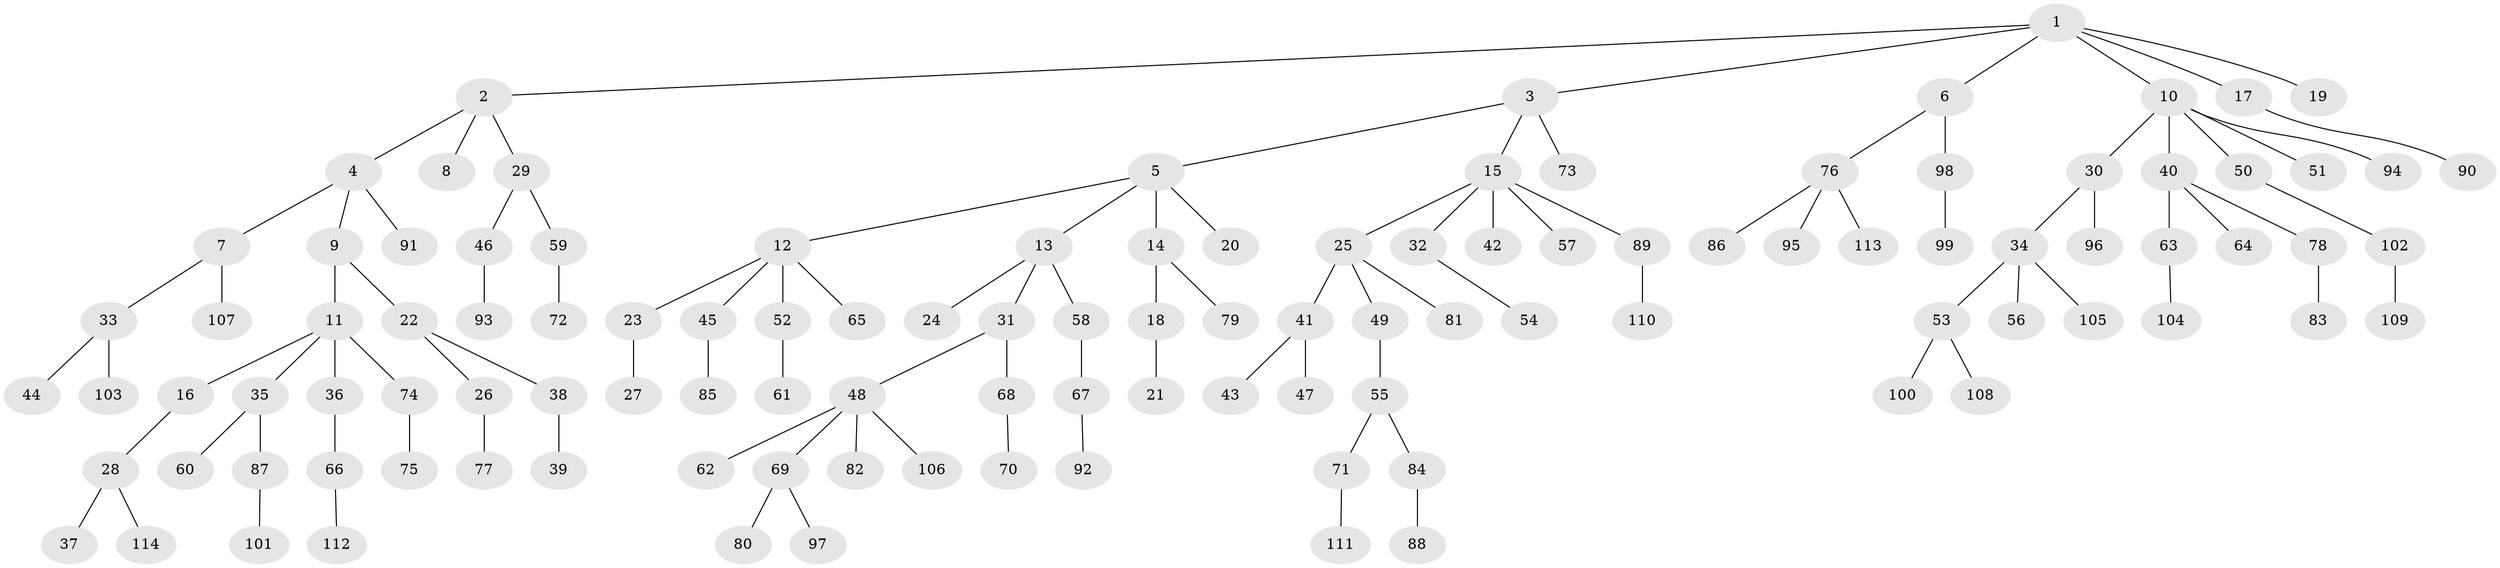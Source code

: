 // Generated by graph-tools (version 1.1) at 2025/37/03/09/25 02:37:00]
// undirected, 114 vertices, 113 edges
graph export_dot {
graph [start="1"]
  node [color=gray90,style=filled];
  1;
  2;
  3;
  4;
  5;
  6;
  7;
  8;
  9;
  10;
  11;
  12;
  13;
  14;
  15;
  16;
  17;
  18;
  19;
  20;
  21;
  22;
  23;
  24;
  25;
  26;
  27;
  28;
  29;
  30;
  31;
  32;
  33;
  34;
  35;
  36;
  37;
  38;
  39;
  40;
  41;
  42;
  43;
  44;
  45;
  46;
  47;
  48;
  49;
  50;
  51;
  52;
  53;
  54;
  55;
  56;
  57;
  58;
  59;
  60;
  61;
  62;
  63;
  64;
  65;
  66;
  67;
  68;
  69;
  70;
  71;
  72;
  73;
  74;
  75;
  76;
  77;
  78;
  79;
  80;
  81;
  82;
  83;
  84;
  85;
  86;
  87;
  88;
  89;
  90;
  91;
  92;
  93;
  94;
  95;
  96;
  97;
  98;
  99;
  100;
  101;
  102;
  103;
  104;
  105;
  106;
  107;
  108;
  109;
  110;
  111;
  112;
  113;
  114;
  1 -- 2;
  1 -- 3;
  1 -- 6;
  1 -- 10;
  1 -- 17;
  1 -- 19;
  2 -- 4;
  2 -- 8;
  2 -- 29;
  3 -- 5;
  3 -- 15;
  3 -- 73;
  4 -- 7;
  4 -- 9;
  4 -- 91;
  5 -- 12;
  5 -- 13;
  5 -- 14;
  5 -- 20;
  6 -- 76;
  6 -- 98;
  7 -- 33;
  7 -- 107;
  9 -- 11;
  9 -- 22;
  10 -- 30;
  10 -- 40;
  10 -- 50;
  10 -- 51;
  10 -- 94;
  11 -- 16;
  11 -- 35;
  11 -- 36;
  11 -- 74;
  12 -- 23;
  12 -- 45;
  12 -- 52;
  12 -- 65;
  13 -- 24;
  13 -- 31;
  13 -- 58;
  14 -- 18;
  14 -- 79;
  15 -- 25;
  15 -- 32;
  15 -- 42;
  15 -- 57;
  15 -- 89;
  16 -- 28;
  17 -- 90;
  18 -- 21;
  22 -- 26;
  22 -- 38;
  23 -- 27;
  25 -- 41;
  25 -- 49;
  25 -- 81;
  26 -- 77;
  28 -- 37;
  28 -- 114;
  29 -- 46;
  29 -- 59;
  30 -- 34;
  30 -- 96;
  31 -- 48;
  31 -- 68;
  32 -- 54;
  33 -- 44;
  33 -- 103;
  34 -- 53;
  34 -- 56;
  34 -- 105;
  35 -- 60;
  35 -- 87;
  36 -- 66;
  38 -- 39;
  40 -- 63;
  40 -- 64;
  40 -- 78;
  41 -- 43;
  41 -- 47;
  45 -- 85;
  46 -- 93;
  48 -- 62;
  48 -- 69;
  48 -- 82;
  48 -- 106;
  49 -- 55;
  50 -- 102;
  52 -- 61;
  53 -- 100;
  53 -- 108;
  55 -- 71;
  55 -- 84;
  58 -- 67;
  59 -- 72;
  63 -- 104;
  66 -- 112;
  67 -- 92;
  68 -- 70;
  69 -- 80;
  69 -- 97;
  71 -- 111;
  74 -- 75;
  76 -- 86;
  76 -- 95;
  76 -- 113;
  78 -- 83;
  84 -- 88;
  87 -- 101;
  89 -- 110;
  98 -- 99;
  102 -- 109;
}
